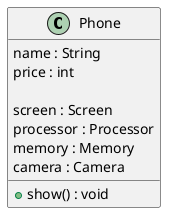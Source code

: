 ```uml
@startuml
class Phone {
    name : String
    price : int
    
    screen : Screen
    processor : Processor
    memory : Memory
    camera : Camera

    + show() : void
}
@enduml
```